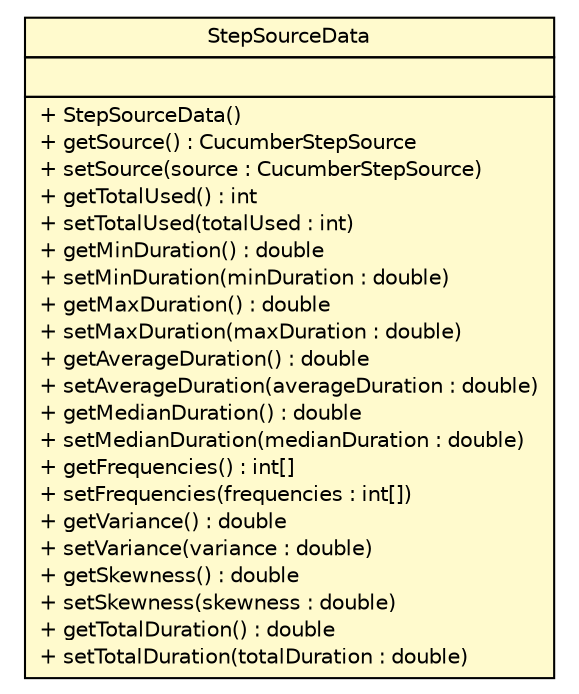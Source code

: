 #!/usr/local/bin/dot
#
# Class diagram 
# Generated by UMLGraph version R5_6 (http://www.umlgraph.org/)
#

digraph G {
	edge [fontname="Helvetica",fontsize=10,labelfontname="Helvetica",labelfontsize=10];
	node [fontname="Helvetica",fontsize=10,shape=plaintext];
	nodesep=0.25;
	ranksep=0.5;
	// com.github.mkolisnyk.cucumber.reporting.types.beans.UsageDataBean.StepSourceData
	c12504 [label=<<table title="com.github.mkolisnyk.cucumber.reporting.types.beans.UsageDataBean.StepSourceData" border="0" cellborder="1" cellspacing="0" cellpadding="2" port="p" bgcolor="lemonChiffon" href="./UsageDataBean.StepSourceData.html">
		<tr><td><table border="0" cellspacing="0" cellpadding="1">
<tr><td align="center" balign="center"> StepSourceData </td></tr>
		</table></td></tr>
		<tr><td><table border="0" cellspacing="0" cellpadding="1">
<tr><td align="left" balign="left">  </td></tr>
		</table></td></tr>
		<tr><td><table border="0" cellspacing="0" cellpadding="1">
<tr><td align="left" balign="left"> + StepSourceData() </td></tr>
<tr><td align="left" balign="left"> + getSource() : CucumberStepSource </td></tr>
<tr><td align="left" balign="left"> + setSource(source : CucumberStepSource) </td></tr>
<tr><td align="left" balign="left"> + getTotalUsed() : int </td></tr>
<tr><td align="left" balign="left"> + setTotalUsed(totalUsed : int) </td></tr>
<tr><td align="left" balign="left"> + getMinDuration() : double </td></tr>
<tr><td align="left" balign="left"> + setMinDuration(minDuration : double) </td></tr>
<tr><td align="left" balign="left"> + getMaxDuration() : double </td></tr>
<tr><td align="left" balign="left"> + setMaxDuration(maxDuration : double) </td></tr>
<tr><td align="left" balign="left"> + getAverageDuration() : double </td></tr>
<tr><td align="left" balign="left"> + setAverageDuration(averageDuration : double) </td></tr>
<tr><td align="left" balign="left"> + getMedianDuration() : double </td></tr>
<tr><td align="left" balign="left"> + setMedianDuration(medianDuration : double) </td></tr>
<tr><td align="left" balign="left"> + getFrequencies() : int[] </td></tr>
<tr><td align="left" balign="left"> + setFrequencies(frequencies : int[]) </td></tr>
<tr><td align="left" balign="left"> + getVariance() : double </td></tr>
<tr><td align="left" balign="left"> + setVariance(variance : double) </td></tr>
<tr><td align="left" balign="left"> + getSkewness() : double </td></tr>
<tr><td align="left" balign="left"> + setSkewness(skewness : double) </td></tr>
<tr><td align="left" balign="left"> + getTotalDuration() : double </td></tr>
<tr><td align="left" balign="left"> + setTotalDuration(totalDuration : double) </td></tr>
		</table></td></tr>
		</table>>, URL="./UsageDataBean.StepSourceData.html", fontname="Helvetica", fontcolor="black", fontsize=10.0];
}

